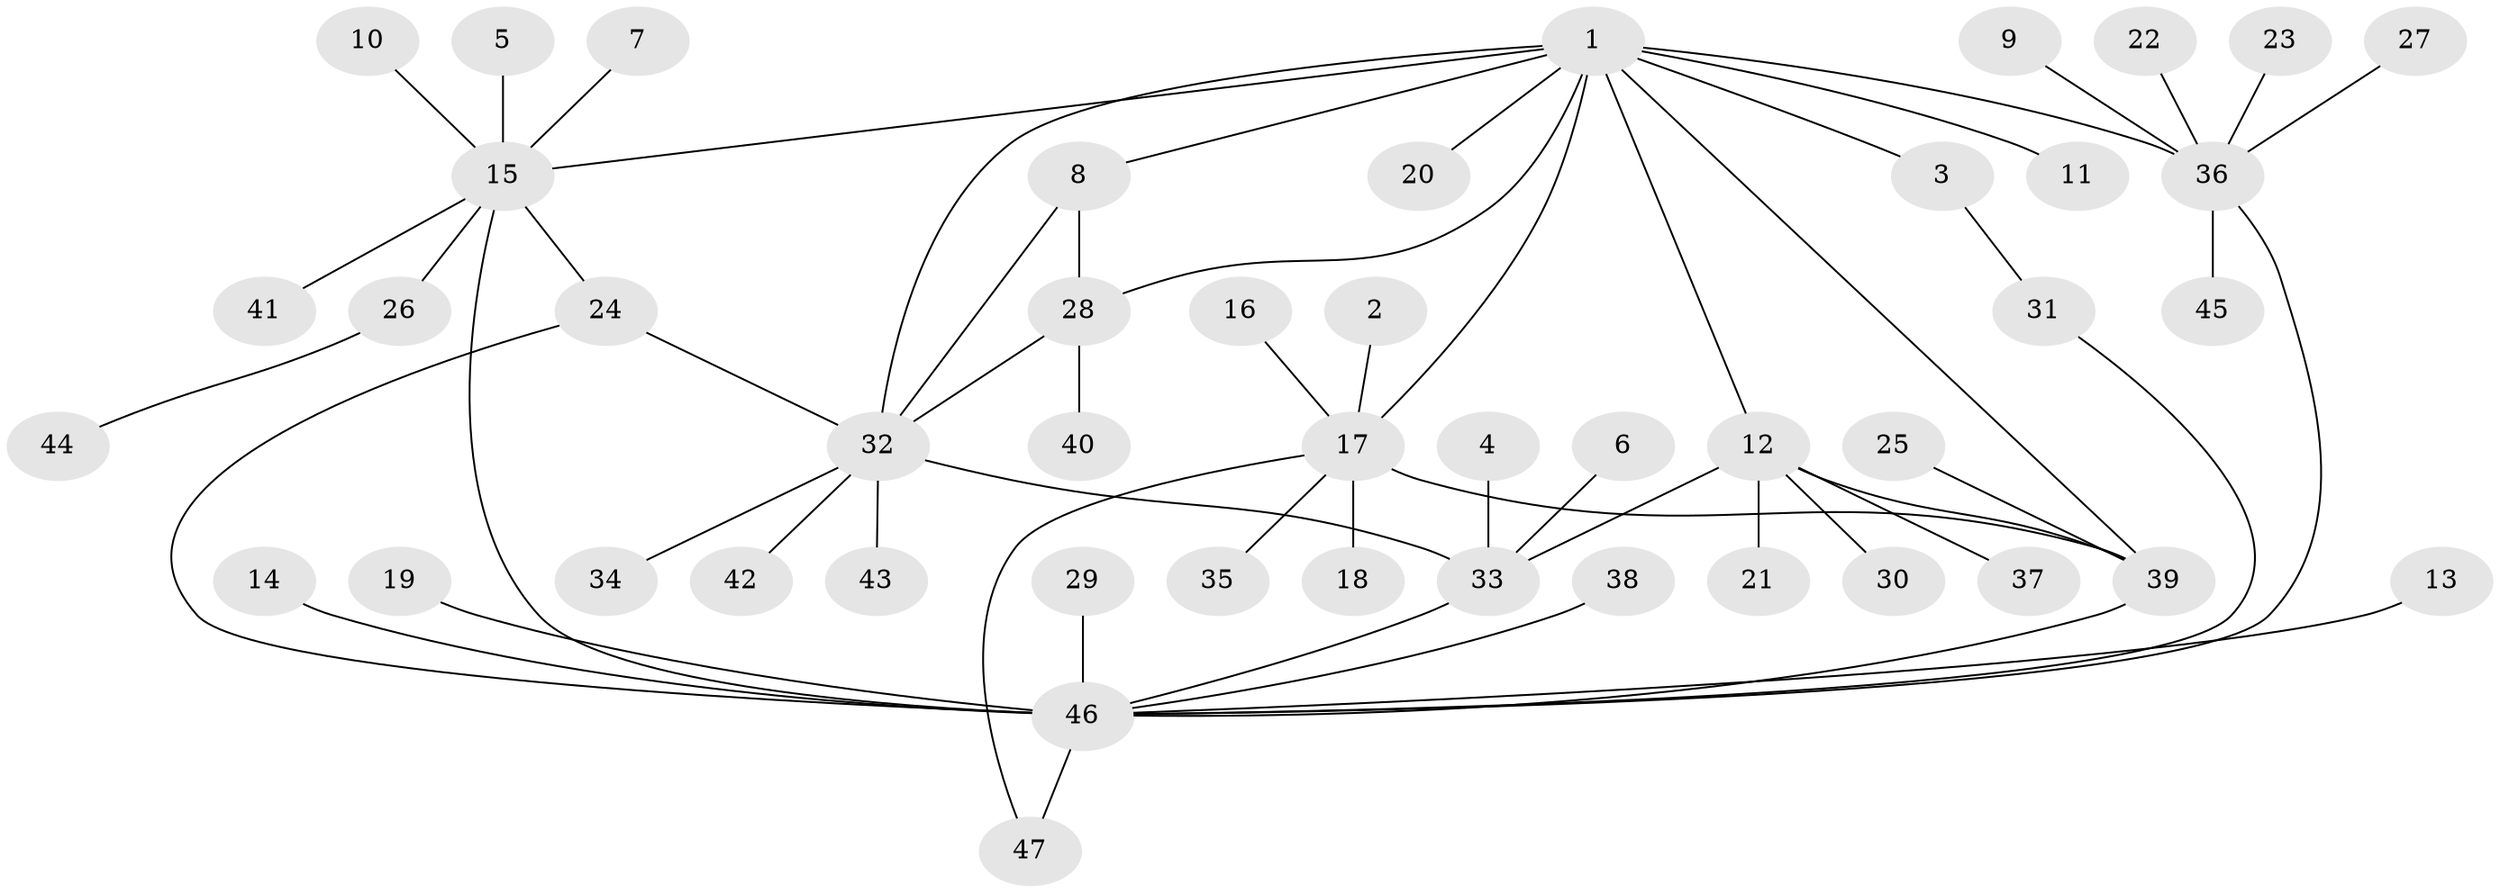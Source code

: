 // original degree distribution, {11: 0.022222222222222223, 4: 0.05555555555555555, 6: 0.022222222222222223, 12: 0.011111111111111112, 5: 0.044444444444444446, 9: 0.022222222222222223, 7: 0.022222222222222223, 3: 0.06666666666666667, 8: 0.011111111111111112, 10: 0.011111111111111112, 1: 0.5333333333333333, 2: 0.17777777777777778}
// Generated by graph-tools (version 1.1) at 2025/48/03/06/25 01:48:58]
// undirected, 47 vertices, 59 edges
graph export_dot {
graph [start="1"]
  node [color=gray90,style=filled];
  1;
  2;
  3;
  4;
  5;
  6;
  7;
  8;
  9;
  10;
  11;
  12;
  13;
  14;
  15;
  16;
  17;
  18;
  19;
  20;
  21;
  22;
  23;
  24;
  25;
  26;
  27;
  28;
  29;
  30;
  31;
  32;
  33;
  34;
  35;
  36;
  37;
  38;
  39;
  40;
  41;
  42;
  43;
  44;
  45;
  46;
  47;
  1 -- 3 [weight=1.0];
  1 -- 8 [weight=1.0];
  1 -- 11 [weight=1.0];
  1 -- 12 [weight=1.0];
  1 -- 15 [weight=2.0];
  1 -- 17 [weight=2.0];
  1 -- 20 [weight=1.0];
  1 -- 28 [weight=1.0];
  1 -- 32 [weight=1.0];
  1 -- 36 [weight=3.0];
  1 -- 39 [weight=1.0];
  2 -- 17 [weight=1.0];
  3 -- 31 [weight=1.0];
  4 -- 33 [weight=1.0];
  5 -- 15 [weight=1.0];
  6 -- 33 [weight=1.0];
  7 -- 15 [weight=1.0];
  8 -- 28 [weight=1.0];
  8 -- 32 [weight=1.0];
  9 -- 36 [weight=1.0];
  10 -- 15 [weight=1.0];
  12 -- 21 [weight=1.0];
  12 -- 30 [weight=1.0];
  12 -- 33 [weight=3.0];
  12 -- 37 [weight=1.0];
  12 -- 39 [weight=1.0];
  13 -- 46 [weight=1.0];
  14 -- 46 [weight=1.0];
  15 -- 24 [weight=1.0];
  15 -- 26 [weight=1.0];
  15 -- 41 [weight=1.0];
  15 -- 46 [weight=3.0];
  16 -- 17 [weight=1.0];
  17 -- 18 [weight=1.0];
  17 -- 35 [weight=1.0];
  17 -- 39 [weight=3.0];
  17 -- 47 [weight=1.0];
  19 -- 46 [weight=1.0];
  22 -- 36 [weight=1.0];
  23 -- 36 [weight=1.0];
  24 -- 32 [weight=1.0];
  24 -- 46 [weight=1.0];
  25 -- 39 [weight=1.0];
  26 -- 44 [weight=1.0];
  27 -- 36 [weight=1.0];
  28 -- 32 [weight=1.0];
  28 -- 40 [weight=1.0];
  29 -- 46 [weight=1.0];
  31 -- 46 [weight=1.0];
  32 -- 33 [weight=1.0];
  32 -- 34 [weight=1.0];
  32 -- 42 [weight=1.0];
  32 -- 43 [weight=1.0];
  33 -- 46 [weight=1.0];
  36 -- 45 [weight=1.0];
  36 -- 46 [weight=1.0];
  38 -- 46 [weight=1.0];
  39 -- 46 [weight=1.0];
  46 -- 47 [weight=1.0];
}
